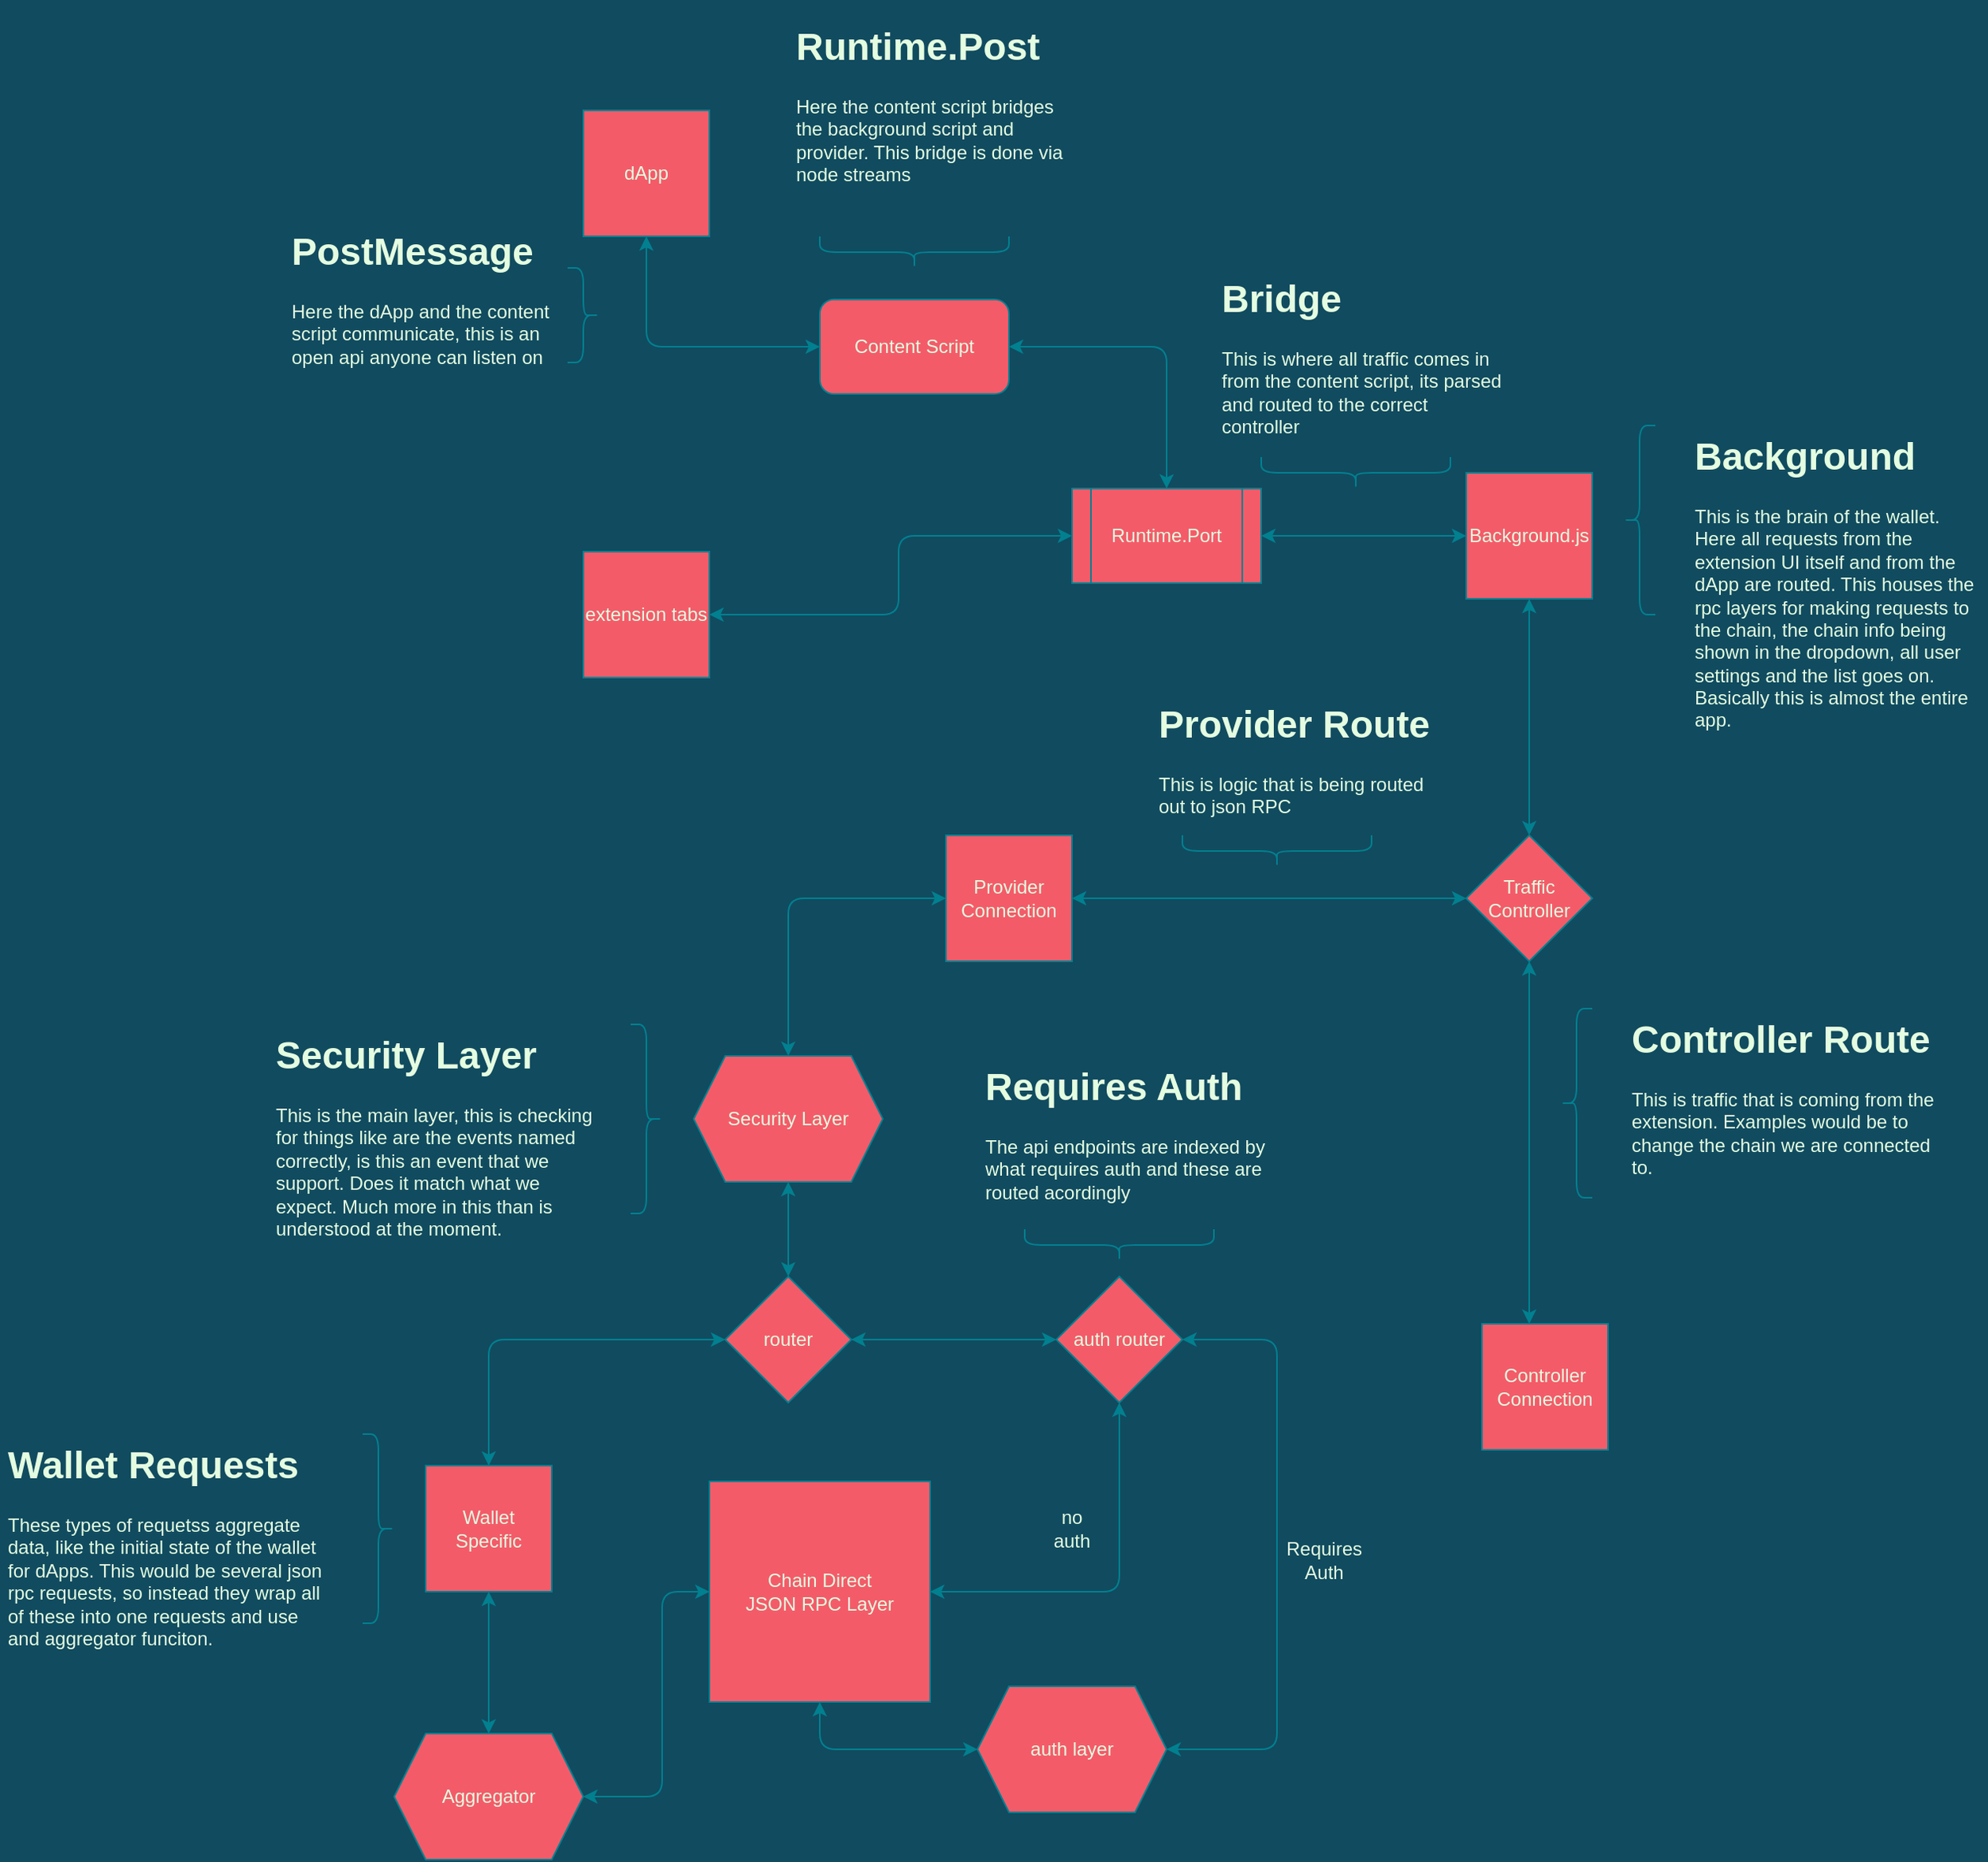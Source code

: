 <mxfile>
    <diagram id="aZ6EJbNiV0EWviCFpwhp" name="Page-1">
        <mxGraphModel dx="2257" dy="1865" grid="1" gridSize="10" guides="1" tooltips="1" connect="1" arrows="1" fold="1" page="1" pageScale="1" pageWidth="850" pageHeight="1100" background="#114B5F" math="0" shadow="0">
            <root>
                <mxCell id="0"/>
                <mxCell id="1" parent="0"/>
                <mxCell id="2" value="Runtime.Port" style="shape=process;whiteSpace=wrap;html=1;backgroundOutline=1;fillColor=#F45B69;strokeColor=#028090;fontColor=#E4FDE1;" parent="1" vertex="1">
                    <mxGeometry x="160" y="220" width="120" height="60" as="geometry"/>
                </mxCell>
                <mxCell id="3" value="Content Script" style="rounded=1;whiteSpace=wrap;html=1;fillColor=#F45B69;strokeColor=#028090;fontColor=#E4FDE1;" parent="1" vertex="1">
                    <mxGeometry y="100" width="120" height="60" as="geometry"/>
                </mxCell>
                <mxCell id="4" value="" style="endArrow=classic;startArrow=classic;html=1;entryX=1;entryY=0.5;entryDx=0;entryDy=0;exitX=0.5;exitY=0;exitDx=0;exitDy=0;labelBackgroundColor=#114B5F;strokeColor=#028090;fontColor=#E4FDE1;" parent="1" source="2" target="3" edge="1">
                    <mxGeometry width="50" height="50" relative="1" as="geometry">
                        <mxPoint x="60" y="200" as="sourcePoint"/>
                        <mxPoint x="110" y="150" as="targetPoint"/>
                        <Array as="points">
                            <mxPoint x="220" y="130"/>
                        </Array>
                    </mxGeometry>
                </mxCell>
                <mxCell id="5" value="dApp" style="whiteSpace=wrap;html=1;aspect=fixed;fillColor=#F45B69;strokeColor=#028090;fontColor=#E4FDE1;" parent="1" vertex="1">
                    <mxGeometry x="-150" y="-20" width="80" height="80" as="geometry"/>
                </mxCell>
                <mxCell id="6" value="" style="endArrow=classic;startArrow=classic;html=1;entryX=0.5;entryY=1;entryDx=0;entryDy=0;exitX=0;exitY=0.5;exitDx=0;exitDy=0;labelBackgroundColor=#114B5F;strokeColor=#028090;fontColor=#E4FDE1;" parent="1" source="3" target="5" edge="1">
                    <mxGeometry width="50" height="50" relative="1" as="geometry">
                        <mxPoint x="-140" y="110" as="sourcePoint"/>
                        <mxPoint x="-90" y="60" as="targetPoint"/>
                        <Array as="points">
                            <mxPoint x="-110" y="130"/>
                        </Array>
                    </mxGeometry>
                </mxCell>
                <mxCell id="7" value="" style="shape=curlyBracket;whiteSpace=wrap;html=1;rounded=1;direction=west;fillColor=#F45B69;strokeColor=#028090;fontColor=#E4FDE1;" parent="1" vertex="1">
                    <mxGeometry x="-160" y="80" width="20" height="60" as="geometry"/>
                </mxCell>
                <mxCell id="8" value="&lt;h1&gt;PostMessage&lt;/h1&gt;&lt;p&gt;Here the dApp and the content script communicate, this is an open api anyone can listen on&lt;/p&gt;" style="text;html=1;strokeColor=none;fillColor=none;spacing=5;spacingTop=-20;whiteSpace=wrap;overflow=hidden;rounded=0;fontColor=#E4FDE1;" parent="1" vertex="1">
                    <mxGeometry x="-340" y="50" width="190" height="120" as="geometry"/>
                </mxCell>
                <mxCell id="9" value="" style="shape=curlyBracket;whiteSpace=wrap;html=1;rounded=1;direction=north;fillColor=#F45B69;strokeColor=#028090;fontColor=#E4FDE1;" parent="1" vertex="1">
                    <mxGeometry y="60" width="120" height="20" as="geometry"/>
                </mxCell>
                <mxCell id="10" value="&lt;h1&gt;Runtime.Post&lt;/h1&gt;&lt;p&gt;Here the content script bridges the background script and provider. This bridge is done via node streams&lt;/p&gt;" style="text;html=1;strokeColor=none;fillColor=none;spacing=5;spacingTop=-20;whiteSpace=wrap;overflow=hidden;rounded=0;fontColor=#E4FDE1;" parent="1" vertex="1">
                    <mxGeometry x="-20" y="-80" width="190" height="120" as="geometry"/>
                </mxCell>
                <mxCell id="11" value="Background.js" style="whiteSpace=wrap;html=1;aspect=fixed;fillColor=#F45B69;strokeColor=#028090;fontColor=#E4FDE1;" parent="1" vertex="1">
                    <mxGeometry x="410" y="210" width="80" height="80" as="geometry"/>
                </mxCell>
                <mxCell id="12" value="" style="endArrow=classic;startArrow=classic;html=1;entryX=0;entryY=0.5;entryDx=0;entryDy=0;exitX=1;exitY=0.5;exitDx=0;exitDy=0;labelBackgroundColor=#114B5F;strokeColor=#028090;fontColor=#E4FDE1;" parent="1" source="2" target="11" edge="1">
                    <mxGeometry width="50" height="50" relative="1" as="geometry">
                        <mxPoint x="320" y="280" as="sourcePoint"/>
                        <mxPoint x="370" y="230" as="targetPoint"/>
                    </mxGeometry>
                </mxCell>
                <mxCell id="13" value="&lt;h1&gt;Bridge&lt;/h1&gt;&lt;p&gt;This is where all traffic comes in from the content script, its parsed and routed to the correct controller&lt;/p&gt;" style="text;html=1;strokeColor=none;fillColor=none;spacing=5;spacingTop=-20;whiteSpace=wrap;overflow=hidden;rounded=0;fontColor=#E4FDE1;" parent="1" vertex="1">
                    <mxGeometry x="250" y="80" width="190" height="120" as="geometry"/>
                </mxCell>
                <mxCell id="14" value="" style="shape=curlyBracket;whiteSpace=wrap;html=1;rounded=1;direction=north;fillColor=#F45B69;strokeColor=#028090;fontColor=#E4FDE1;" parent="1" vertex="1">
                    <mxGeometry x="280" y="200" width="120" height="20" as="geometry"/>
                </mxCell>
                <mxCell id="15" value="" style="shape=curlyBracket;whiteSpace=wrap;html=1;rounded=1;direction=east;fillColor=#F45B69;strokeColor=#028090;fontColor=#E4FDE1;" parent="1" vertex="1">
                    <mxGeometry x="510" y="180" width="20" height="120" as="geometry"/>
                </mxCell>
                <mxCell id="16" value="&lt;h1&gt;Background&lt;/h1&gt;&lt;p&gt;This is the brain of the wallet. Here all requests from the extension UI itself and from the dApp are routed. This houses the rpc layers for making requests to the chain, the chain info being shown in the dropdown, all user settings and the list goes on. Basically this is almost the entire app.&amp;nbsp;&lt;/p&gt;" style="text;html=1;strokeColor=none;fillColor=none;spacing=5;spacingTop=-20;whiteSpace=wrap;overflow=hidden;rounded=0;fontColor=#E4FDE1;" parent="1" vertex="1">
                    <mxGeometry x="550" y="180" width="190" height="350" as="geometry"/>
                </mxCell>
                <mxCell id="17" value="" style="endArrow=classic;startArrow=classic;html=1;entryX=0.5;entryY=1;entryDx=0;entryDy=0;labelBackgroundColor=#114B5F;strokeColor=#028090;fontColor=#E4FDE1;" parent="1" target="11" edge="1">
                    <mxGeometry width="50" height="50" relative="1" as="geometry">
                        <mxPoint x="450" y="440" as="sourcePoint"/>
                        <mxPoint x="350" y="410" as="targetPoint"/>
                    </mxGeometry>
                </mxCell>
                <mxCell id="18" value="Traffic Controller" style="rhombus;whiteSpace=wrap;html=1;fillColor=#F45B69;strokeColor=#028090;fontColor=#E4FDE1;" parent="1" vertex="1">
                    <mxGeometry x="410" y="440" width="80" height="80" as="geometry"/>
                </mxCell>
                <mxCell id="19" value="" style="endArrow=classic;startArrow=classic;html=1;labelBackgroundColor=#114B5F;strokeColor=#028090;fontColor=#E4FDE1;" parent="1" edge="1">
                    <mxGeometry width="50" height="50" relative="1" as="geometry">
                        <mxPoint x="410" y="480" as="sourcePoint"/>
                        <mxPoint x="160" y="480" as="targetPoint"/>
                    </mxGeometry>
                </mxCell>
                <mxCell id="20" value="Provider Connection" style="whiteSpace=wrap;html=1;aspect=fixed;fillColor=#F45B69;strokeColor=#028090;fontColor=#E4FDE1;" parent="1" vertex="1">
                    <mxGeometry x="80" y="440" width="80" height="80" as="geometry"/>
                </mxCell>
                <mxCell id="21" value="" style="endArrow=classic;startArrow=classic;html=1;entryX=0.5;entryY=1;entryDx=0;entryDy=0;labelBackgroundColor=#114B5F;strokeColor=#028090;fontColor=#E4FDE1;" parent="1" target="18" edge="1">
                    <mxGeometry width="50" height="50" relative="1" as="geometry">
                        <mxPoint x="450" y="750" as="sourcePoint"/>
                        <mxPoint x="490" y="520" as="targetPoint"/>
                    </mxGeometry>
                </mxCell>
                <mxCell id="22" value="" style="shape=curlyBracket;whiteSpace=wrap;html=1;rounded=1;direction=north;fillColor=#F45B69;strokeColor=#028090;fontColor=#E4FDE1;" parent="1" vertex="1">
                    <mxGeometry x="230" y="440" width="120" height="20" as="geometry"/>
                </mxCell>
                <mxCell id="23" value="&lt;h1&gt;Provider Route&lt;/h1&gt;&lt;p&gt;This is logic that is being routed out to json RPC&lt;/p&gt;" style="text;html=1;strokeColor=none;fillColor=none;spacing=5;spacingTop=-20;whiteSpace=wrap;overflow=hidden;rounded=0;fontColor=#E4FDE1;" parent="1" vertex="1">
                    <mxGeometry x="210" y="350" width="190" height="120" as="geometry"/>
                </mxCell>
                <mxCell id="24" value="" style="shape=curlyBracket;whiteSpace=wrap;html=1;rounded=1;fillColor=#F45B69;strokeColor=#028090;fontColor=#E4FDE1;" parent="1" vertex="1">
                    <mxGeometry x="470" y="550" width="20" height="120" as="geometry"/>
                </mxCell>
                <mxCell id="25" value="&lt;h1&gt;Controller Route&lt;/h1&gt;&lt;p&gt;This is traffic that is coming from the extension. Examples would be to change the chain we are connected to.&lt;/p&gt;" style="text;html=1;strokeColor=none;fillColor=none;spacing=5;spacingTop=-20;whiteSpace=wrap;overflow=hidden;rounded=0;fontColor=#E4FDE1;" parent="1" vertex="1">
                    <mxGeometry x="510" y="550" width="210" height="120" as="geometry"/>
                </mxCell>
                <mxCell id="26" value="Controller Connection" style="whiteSpace=wrap;html=1;aspect=fixed;fillColor=#F45B69;strokeColor=#028090;fontColor=#E4FDE1;" parent="1" vertex="1">
                    <mxGeometry x="420" y="750" width="80" height="80" as="geometry"/>
                </mxCell>
                <mxCell id="27" value="Security Layer" style="shape=hexagon;perimeter=hexagonPerimeter2;whiteSpace=wrap;html=1;fixedSize=1;fillColor=#F45B69;strokeColor=#028090;fontColor=#E4FDE1;" parent="1" vertex="1">
                    <mxGeometry x="-80" y="580" width="120" height="80" as="geometry"/>
                </mxCell>
                <mxCell id="28" value="" style="endArrow=classic;startArrow=classic;html=1;entryX=0;entryY=0.5;entryDx=0;entryDy=0;exitX=0.5;exitY=0;exitDx=0;exitDy=0;labelBackgroundColor=#114B5F;strokeColor=#028090;fontColor=#E4FDE1;" parent="1" source="27" target="20" edge="1">
                    <mxGeometry width="50" height="50" relative="1" as="geometry">
                        <mxPoint x="110" y="620" as="sourcePoint"/>
                        <mxPoint x="160" y="570" as="targetPoint"/>
                        <Array as="points">
                            <mxPoint x="-20" y="480"/>
                        </Array>
                    </mxGeometry>
                </mxCell>
                <mxCell id="29" value="router" style="rhombus;whiteSpace=wrap;html=1;fillColor=#F45B69;strokeColor=#028090;fontColor=#E4FDE1;" parent="1" vertex="1">
                    <mxGeometry x="-60" y="720" width="80" height="80" as="geometry"/>
                </mxCell>
                <mxCell id="30" value="" style="endArrow=classic;startArrow=classic;html=1;entryX=0.5;entryY=1;entryDx=0;entryDy=0;exitX=0.5;exitY=0;exitDx=0;exitDy=0;labelBackgroundColor=#114B5F;strokeColor=#028090;fontColor=#E4FDE1;" parent="1" source="29" target="27" edge="1">
                    <mxGeometry width="50" height="50" relative="1" as="geometry">
                        <mxPoint x="110" y="700" as="sourcePoint"/>
                        <mxPoint x="160" y="650" as="targetPoint"/>
                    </mxGeometry>
                </mxCell>
                <mxCell id="31" value="Wallet Specific" style="whiteSpace=wrap;html=1;aspect=fixed;fillColor=#F45B69;strokeColor=#028090;fontColor=#E4FDE1;" parent="1" vertex="1">
                    <mxGeometry x="-250" y="840" width="80" height="80" as="geometry"/>
                </mxCell>
                <mxCell id="32" value="Chain Direct&lt;br&gt;JSON RPC Layer" style="whiteSpace=wrap;html=1;aspect=fixed;fillColor=#F45B69;strokeColor=#028090;fontColor=#E4FDE1;" parent="1" vertex="1">
                    <mxGeometry x="-70" y="850" width="140" height="140" as="geometry"/>
                </mxCell>
                <mxCell id="33" value="" style="endArrow=classic;startArrow=classic;html=1;exitX=0.5;exitY=0;exitDx=0;exitDy=0;entryX=0;entryY=0.5;entryDx=0;entryDy=0;labelBackgroundColor=#114B5F;strokeColor=#028090;fontColor=#E4FDE1;" parent="1" source="31" target="29" edge="1">
                    <mxGeometry width="50" height="50" relative="1" as="geometry">
                        <mxPoint x="110" y="820" as="sourcePoint"/>
                        <mxPoint x="160" y="770" as="targetPoint"/>
                        <Array as="points">
                            <mxPoint x="-210" y="760"/>
                        </Array>
                    </mxGeometry>
                </mxCell>
                <mxCell id="34" value="" style="endArrow=classic;startArrow=classic;html=1;entryX=1;entryY=0.5;entryDx=0;entryDy=0;labelBackgroundColor=#114B5F;strokeColor=#028090;fontColor=#E4FDE1;" parent="1" target="29" edge="1">
                    <mxGeometry width="50" height="50" relative="1" as="geometry">
                        <mxPoint x="150" y="760" as="sourcePoint"/>
                        <mxPoint x="160" y="770" as="targetPoint"/>
                    </mxGeometry>
                </mxCell>
                <mxCell id="35" value="auth router" style="rhombus;whiteSpace=wrap;html=1;fillColor=#F45B69;strokeColor=#028090;fontColor=#E4FDE1;" parent="1" vertex="1">
                    <mxGeometry x="150" y="720" width="80" height="80" as="geometry"/>
                </mxCell>
                <mxCell id="36" value="" style="endArrow=classic;startArrow=classic;html=1;entryX=0.5;entryY=1;entryDx=0;entryDy=0;exitX=1;exitY=0.5;exitDx=0;exitDy=0;labelBackgroundColor=#114B5F;strokeColor=#028090;fontColor=#E4FDE1;" parent="1" source="32" target="35" edge="1">
                    <mxGeometry width="50" height="50" relative="1" as="geometry">
                        <mxPoint x="110" y="820" as="sourcePoint"/>
                        <mxPoint x="160" y="770" as="targetPoint"/>
                        <Array as="points">
                            <mxPoint x="190" y="920"/>
                        </Array>
                    </mxGeometry>
                </mxCell>
                <mxCell id="37" value="auth layer" style="shape=hexagon;perimeter=hexagonPerimeter2;whiteSpace=wrap;html=1;fixedSize=1;fillColor=#F45B69;strokeColor=#028090;fontColor=#E4FDE1;" parent="1" vertex="1">
                    <mxGeometry x="100" y="980" width="120" height="80" as="geometry"/>
                </mxCell>
                <mxCell id="38" value="" style="endArrow=classic;startArrow=classic;html=1;entryX=0.5;entryY=1;entryDx=0;entryDy=0;exitX=0;exitY=0.5;exitDx=0;exitDy=0;labelBackgroundColor=#114B5F;strokeColor=#028090;fontColor=#E4FDE1;" parent="1" source="37" target="32" edge="1">
                    <mxGeometry width="50" height="50" relative="1" as="geometry">
                        <mxPoint x="110" y="820" as="sourcePoint"/>
                        <mxPoint x="160" y="770" as="targetPoint"/>
                        <Array as="points">
                            <mxPoint y="1020"/>
                        </Array>
                    </mxGeometry>
                </mxCell>
                <mxCell id="39" value="" style="endArrow=classic;startArrow=classic;html=1;entryX=1;entryY=0.5;entryDx=0;entryDy=0;exitX=1;exitY=0.5;exitDx=0;exitDy=0;labelBackgroundColor=#114B5F;strokeColor=#028090;fontColor=#E4FDE1;" parent="1" source="37" target="35" edge="1">
                    <mxGeometry width="50" height="50" relative="1" as="geometry">
                        <mxPoint x="110" y="820" as="sourcePoint"/>
                        <mxPoint x="160" y="770" as="targetPoint"/>
                        <Array as="points">
                            <mxPoint x="290" y="1020"/>
                            <mxPoint x="290" y="760"/>
                        </Array>
                    </mxGeometry>
                </mxCell>
                <mxCell id="40" value="" style="endArrow=classic;startArrow=classic;html=1;entryX=0.5;entryY=1;entryDx=0;entryDy=0;labelBackgroundColor=#114B5F;strokeColor=#028090;fontColor=#E4FDE1;" parent="1" target="31" edge="1">
                    <mxGeometry width="50" height="50" relative="1" as="geometry">
                        <mxPoint x="-210" y="1010" as="sourcePoint"/>
                        <mxPoint x="160" y="870" as="targetPoint"/>
                    </mxGeometry>
                </mxCell>
                <mxCell id="41" value="Aggregator" style="shape=hexagon;perimeter=hexagonPerimeter2;whiteSpace=wrap;html=1;fixedSize=1;fillColor=#F45B69;strokeColor=#028090;fontColor=#E4FDE1;" parent="1" vertex="1">
                    <mxGeometry x="-270" y="1010" width="120" height="80" as="geometry"/>
                </mxCell>
                <mxCell id="42" value="" style="endArrow=classic;startArrow=classic;html=1;entryX=0;entryY=0.5;entryDx=0;entryDy=0;exitX=1;exitY=0.5;exitDx=0;exitDy=0;labelBackgroundColor=#114B5F;strokeColor=#028090;fontColor=#E4FDE1;" parent="1" source="41" target="32" edge="1">
                    <mxGeometry width="50" height="50" relative="1" as="geometry">
                        <mxPoint x="-120" y="1000" as="sourcePoint"/>
                        <mxPoint x="-70" y="950" as="targetPoint"/>
                        <Array as="points">
                            <mxPoint x="-100" y="1050"/>
                            <mxPoint x="-100" y="920"/>
                        </Array>
                    </mxGeometry>
                </mxCell>
                <mxCell id="43" value="" style="shape=curlyBracket;whiteSpace=wrap;html=1;rounded=1;direction=west;fillColor=#F45B69;strokeColor=#028090;fontColor=#E4FDE1;" parent="1" vertex="1">
                    <mxGeometry x="-290" y="820" width="20" height="120" as="geometry"/>
                </mxCell>
                <mxCell id="44" value="&lt;h1&gt;Wallet Requests&lt;/h1&gt;&lt;p&gt;These types of requetss aggregate data, like the initial state of the wallet for dApps. This would be several json rpc requests, so instead they wrap all of these into one requests and use and aggregator funciton.&lt;/p&gt;" style="text;html=1;strokeColor=none;fillColor=none;spacing=5;spacingTop=-20;whiteSpace=wrap;overflow=hidden;rounded=0;fontColor=#E4FDE1;" parent="1" vertex="1">
                    <mxGeometry x="-520" y="820" width="210" height="150" as="geometry"/>
                </mxCell>
                <mxCell id="45" value="" style="shape=curlyBracket;whiteSpace=wrap;html=1;rounded=1;direction=west;fillColor=#F45B69;strokeColor=#028090;fontColor=#E4FDE1;" parent="1" vertex="1">
                    <mxGeometry x="-120" y="560" width="20" height="120" as="geometry"/>
                </mxCell>
                <mxCell id="46" value="&lt;h1&gt;Security Layer&lt;/h1&gt;&lt;p&gt;This is the main layer, this is checking for things like are the events named correctly, is this an event that we support. Does it match what we expect. Much more in this than is understood at the moment.&amp;nbsp;&lt;/p&gt;" style="text;html=1;strokeColor=none;fillColor=none;spacing=5;spacingTop=-20;whiteSpace=wrap;overflow=hidden;rounded=0;fontColor=#E4FDE1;" parent="1" vertex="1">
                    <mxGeometry x="-350" y="560" width="210" height="150" as="geometry"/>
                </mxCell>
                <mxCell id="47" value="" style="shape=curlyBracket;whiteSpace=wrap;html=1;rounded=1;direction=north;fillColor=#F45B69;strokeColor=#028090;fontColor=#E4FDE1;" parent="1" vertex="1">
                    <mxGeometry x="130" y="690" width="120" height="20" as="geometry"/>
                </mxCell>
                <mxCell id="48" value="&lt;h1&gt;Requires Auth&lt;/h1&gt;&lt;p&gt;The api endpoints are indexed by what requires auth and these are routed acordingly&lt;/p&gt;" style="text;html=1;strokeColor=none;fillColor=none;spacing=5;spacingTop=-20;whiteSpace=wrap;overflow=hidden;rounded=0;fontColor=#E4FDE1;" parent="1" vertex="1">
                    <mxGeometry x="100" y="580" width="190" height="120" as="geometry"/>
                </mxCell>
                <mxCell id="49" value="Requires Auth" style="text;html=1;strokeColor=none;fillColor=none;align=center;verticalAlign=middle;whiteSpace=wrap;rounded=0;fontColor=#E4FDE1;" parent="1" vertex="1">
                    <mxGeometry x="300" y="890" width="40" height="20" as="geometry"/>
                </mxCell>
                <mxCell id="50" value="no auth" style="text;html=1;strokeColor=none;fillColor=none;align=center;verticalAlign=middle;whiteSpace=wrap;rounded=0;fontColor=#E4FDE1;" parent="1" vertex="1">
                    <mxGeometry x="140" y="870" width="40" height="20" as="geometry"/>
                </mxCell>
                <mxCell id="51" value="extension tabs" style="whiteSpace=wrap;html=1;aspect=fixed;fillColor=#F45B69;strokeColor=#028090;fontColor=#E4FDE1;" vertex="1" parent="1">
                    <mxGeometry x="-150" y="260" width="80" height="80" as="geometry"/>
                </mxCell>
                <mxCell id="52" value="" style="endArrow=classic;startArrow=classic;html=1;entryX=1;entryY=0.5;entryDx=0;entryDy=0;exitX=0;exitY=0.5;exitDx=0;exitDy=0;labelBackgroundColor=#114B5F;strokeColor=#028090;fontColor=#E4FDE1;" edge="1" parent="1" target="51">
                    <mxGeometry width="50" height="50" relative="1" as="geometry">
                        <mxPoint x="160" y="250" as="sourcePoint"/>
                        <mxPoint x="50" y="180" as="targetPoint"/>
                        <Array as="points">
                            <mxPoint x="50" y="250"/>
                            <mxPoint x="50" y="300"/>
                        </Array>
                    </mxGeometry>
                </mxCell>
            </root>
        </mxGraphModel>
    </diagram>
</mxfile>